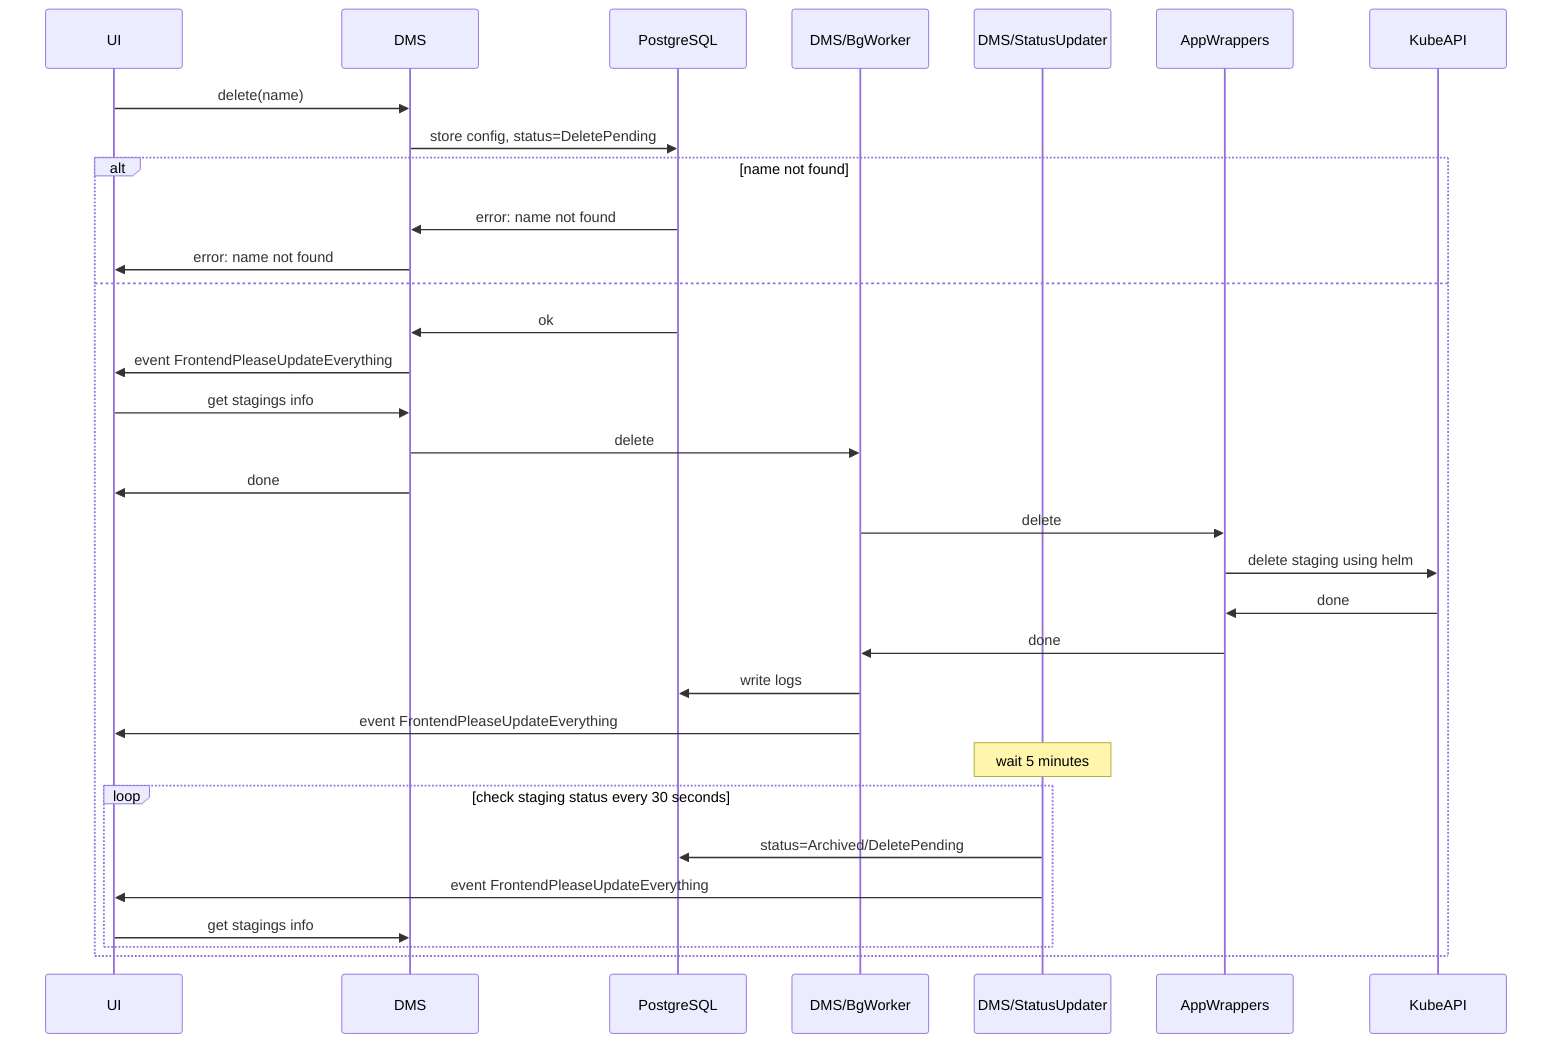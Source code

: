 sequenceDiagram
    participant UI
    participant DMS
    participant PostgreSQL
    participant DMS/BgWorker
    participant DMS/StatusUpdater
    participant AppWrappers
    participant KubeAPI
    UI->>DMS: delete(name)
    DMS->>PostgreSQL: store config, status=DeletePending
    alt name not found
        PostgreSQL->>DMS: error: name not found
        DMS->>UI: error: name not found
    else
        PostgreSQL->>DMS: ok
        DMS->>UI: event FrontendPleaseUpdateEverything
        UI->>DMS: get stagings info
        DMS->>DMS/BgWorker: delete
        DMS->>UI: done
        DMS/BgWorker->>AppWrappers: delete
        AppWrappers->>KubeAPI: delete staging using helm
        KubeAPI->>AppWrappers: done
        AppWrappers->>DMS/BgWorker: done
        DMS/BgWorker->>PostgreSQL: write logs
        DMS/BgWorker->>UI: event FrontendPleaseUpdateEverything
        Note over DMS/StatusUpdater: wait 5 minutes
        loop check staging status every 30 seconds
            DMS/StatusUpdater->>PostgreSQL: status=Archived/DeletePending
            DMS/StatusUpdater->>UI: event FrontendPleaseUpdateEverything
            UI->>DMS: get stagings info
        end
    end